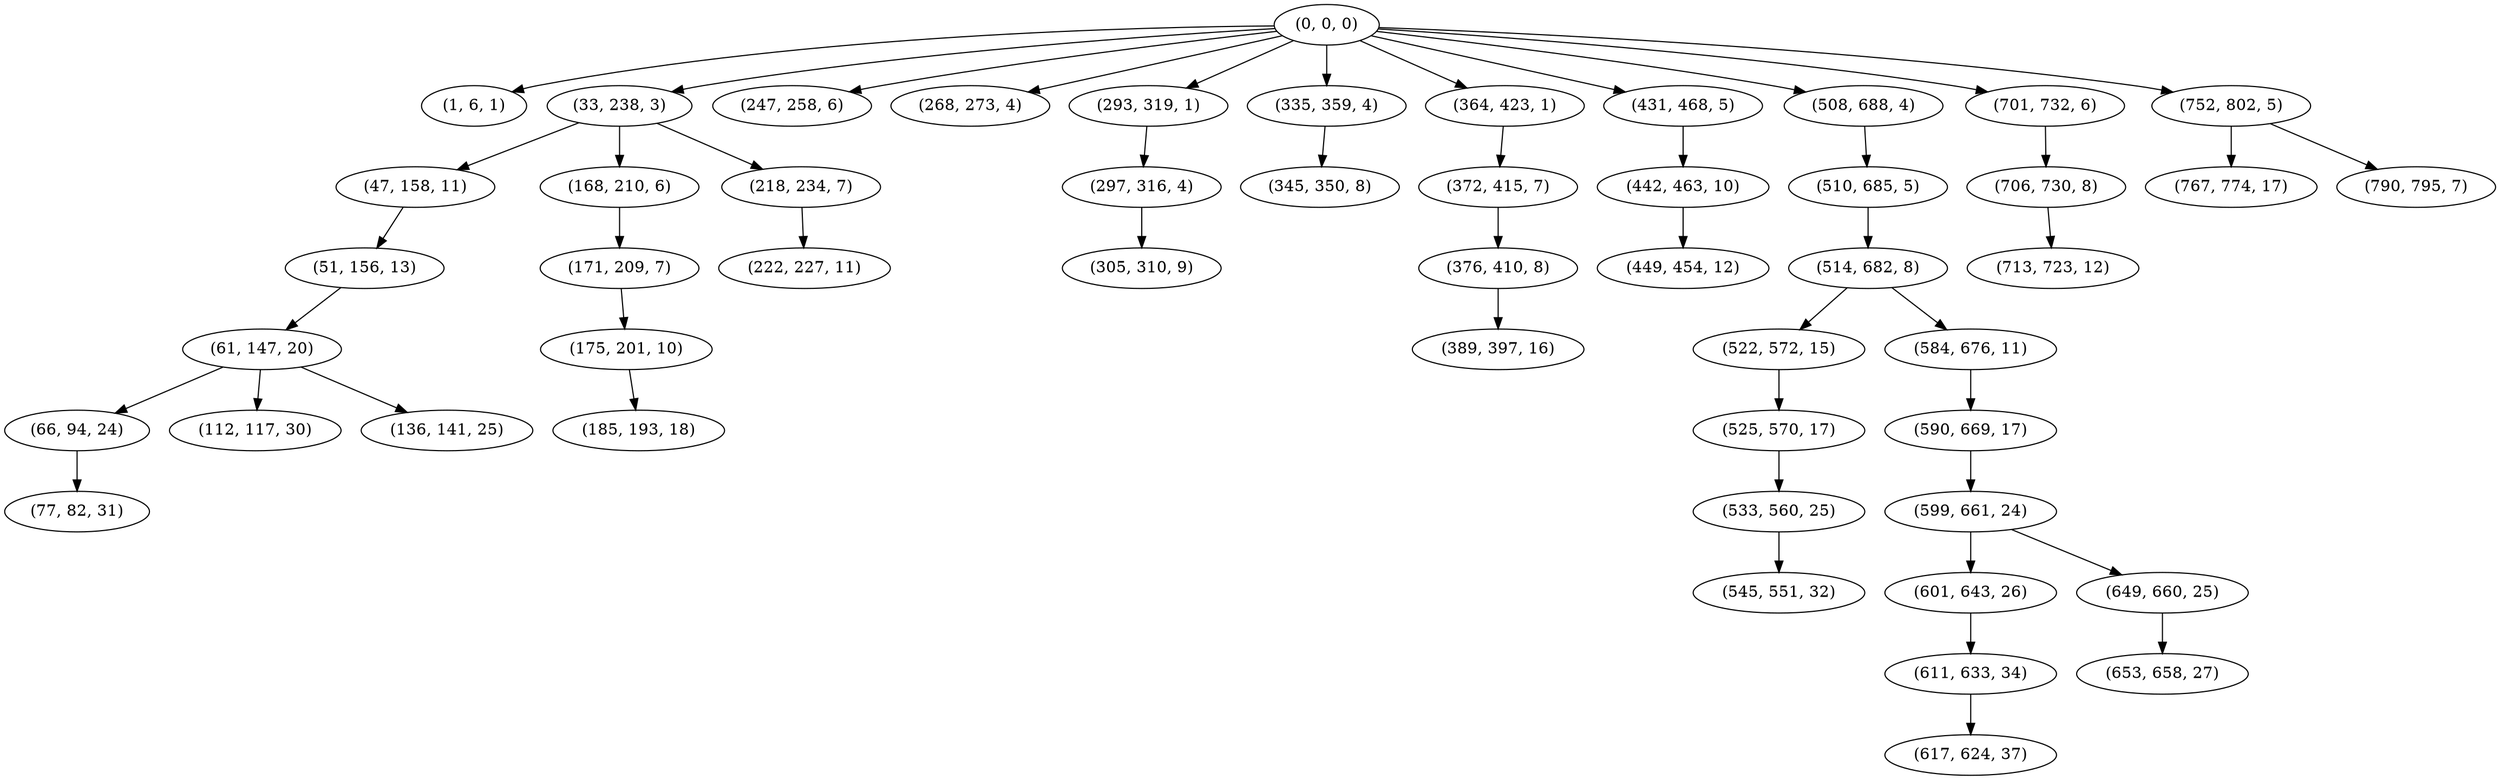 digraph tree {
    "(0, 0, 0)";
    "(1, 6, 1)";
    "(33, 238, 3)";
    "(47, 158, 11)";
    "(51, 156, 13)";
    "(61, 147, 20)";
    "(66, 94, 24)";
    "(77, 82, 31)";
    "(112, 117, 30)";
    "(136, 141, 25)";
    "(168, 210, 6)";
    "(171, 209, 7)";
    "(175, 201, 10)";
    "(185, 193, 18)";
    "(218, 234, 7)";
    "(222, 227, 11)";
    "(247, 258, 6)";
    "(268, 273, 4)";
    "(293, 319, 1)";
    "(297, 316, 4)";
    "(305, 310, 9)";
    "(335, 359, 4)";
    "(345, 350, 8)";
    "(364, 423, 1)";
    "(372, 415, 7)";
    "(376, 410, 8)";
    "(389, 397, 16)";
    "(431, 468, 5)";
    "(442, 463, 10)";
    "(449, 454, 12)";
    "(508, 688, 4)";
    "(510, 685, 5)";
    "(514, 682, 8)";
    "(522, 572, 15)";
    "(525, 570, 17)";
    "(533, 560, 25)";
    "(545, 551, 32)";
    "(584, 676, 11)";
    "(590, 669, 17)";
    "(599, 661, 24)";
    "(601, 643, 26)";
    "(611, 633, 34)";
    "(617, 624, 37)";
    "(649, 660, 25)";
    "(653, 658, 27)";
    "(701, 732, 6)";
    "(706, 730, 8)";
    "(713, 723, 12)";
    "(752, 802, 5)";
    "(767, 774, 17)";
    "(790, 795, 7)";
    "(0, 0, 0)" -> "(1, 6, 1)";
    "(0, 0, 0)" -> "(33, 238, 3)";
    "(0, 0, 0)" -> "(247, 258, 6)";
    "(0, 0, 0)" -> "(268, 273, 4)";
    "(0, 0, 0)" -> "(293, 319, 1)";
    "(0, 0, 0)" -> "(335, 359, 4)";
    "(0, 0, 0)" -> "(364, 423, 1)";
    "(0, 0, 0)" -> "(431, 468, 5)";
    "(0, 0, 0)" -> "(508, 688, 4)";
    "(0, 0, 0)" -> "(701, 732, 6)";
    "(0, 0, 0)" -> "(752, 802, 5)";
    "(33, 238, 3)" -> "(47, 158, 11)";
    "(33, 238, 3)" -> "(168, 210, 6)";
    "(33, 238, 3)" -> "(218, 234, 7)";
    "(47, 158, 11)" -> "(51, 156, 13)";
    "(51, 156, 13)" -> "(61, 147, 20)";
    "(61, 147, 20)" -> "(66, 94, 24)";
    "(61, 147, 20)" -> "(112, 117, 30)";
    "(61, 147, 20)" -> "(136, 141, 25)";
    "(66, 94, 24)" -> "(77, 82, 31)";
    "(168, 210, 6)" -> "(171, 209, 7)";
    "(171, 209, 7)" -> "(175, 201, 10)";
    "(175, 201, 10)" -> "(185, 193, 18)";
    "(218, 234, 7)" -> "(222, 227, 11)";
    "(293, 319, 1)" -> "(297, 316, 4)";
    "(297, 316, 4)" -> "(305, 310, 9)";
    "(335, 359, 4)" -> "(345, 350, 8)";
    "(364, 423, 1)" -> "(372, 415, 7)";
    "(372, 415, 7)" -> "(376, 410, 8)";
    "(376, 410, 8)" -> "(389, 397, 16)";
    "(431, 468, 5)" -> "(442, 463, 10)";
    "(442, 463, 10)" -> "(449, 454, 12)";
    "(508, 688, 4)" -> "(510, 685, 5)";
    "(510, 685, 5)" -> "(514, 682, 8)";
    "(514, 682, 8)" -> "(522, 572, 15)";
    "(514, 682, 8)" -> "(584, 676, 11)";
    "(522, 572, 15)" -> "(525, 570, 17)";
    "(525, 570, 17)" -> "(533, 560, 25)";
    "(533, 560, 25)" -> "(545, 551, 32)";
    "(584, 676, 11)" -> "(590, 669, 17)";
    "(590, 669, 17)" -> "(599, 661, 24)";
    "(599, 661, 24)" -> "(601, 643, 26)";
    "(599, 661, 24)" -> "(649, 660, 25)";
    "(601, 643, 26)" -> "(611, 633, 34)";
    "(611, 633, 34)" -> "(617, 624, 37)";
    "(649, 660, 25)" -> "(653, 658, 27)";
    "(701, 732, 6)" -> "(706, 730, 8)";
    "(706, 730, 8)" -> "(713, 723, 12)";
    "(752, 802, 5)" -> "(767, 774, 17)";
    "(752, 802, 5)" -> "(790, 795, 7)";
}
